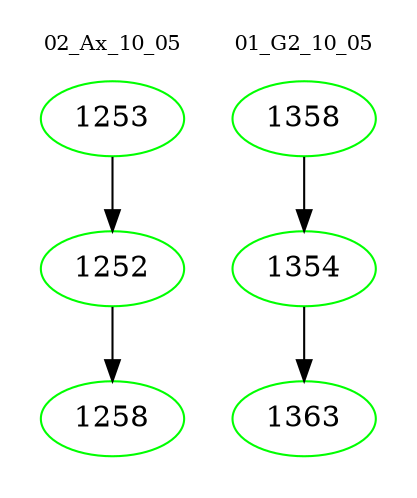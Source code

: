 digraph{
subgraph cluster_0 {
color = white
label = "02_Ax_10_05";
fontsize=10;
T0_1253 [label="1253", color="green"]
T0_1253 -> T0_1252 [color="black"]
T0_1252 [label="1252", color="green"]
T0_1252 -> T0_1258 [color="black"]
T0_1258 [label="1258", color="green"]
}
subgraph cluster_1 {
color = white
label = "01_G2_10_05";
fontsize=10;
T1_1358 [label="1358", color="green"]
T1_1358 -> T1_1354 [color="black"]
T1_1354 [label="1354", color="green"]
T1_1354 -> T1_1363 [color="black"]
T1_1363 [label="1363", color="green"]
}
}
